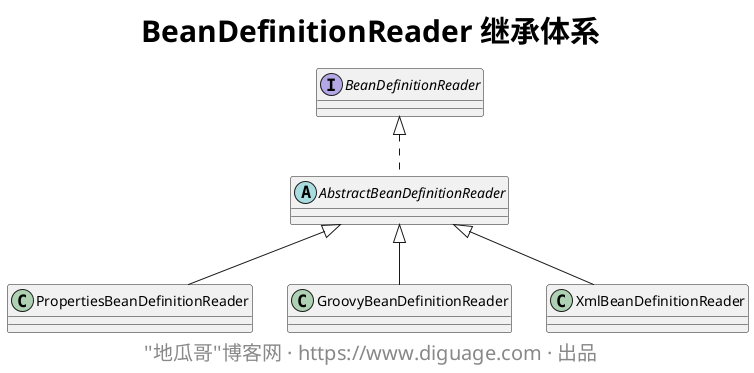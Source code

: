 @startuml

skinparam titleFontSize 30
title **BeanDefinitionReader 继承体系**

interface BeanDefinitionReader
abstract class AbstractBeanDefinitionReader
class PropertiesBeanDefinitionReader
class GroovyBeanDefinitionReader
class XmlBeanDefinitionReader

BeanDefinitionReader <|.. AbstractBeanDefinitionReader
AbstractBeanDefinitionReader <|-- PropertiesBeanDefinitionReader
AbstractBeanDefinitionReader <|-- GroovyBeanDefinitionReader
AbstractBeanDefinitionReader <|-- XmlBeanDefinitionReader

skinparam footerFontSize 20
footer ''地瓜哥''博客网 · https://www.diguage.com · 出品

@enduml
